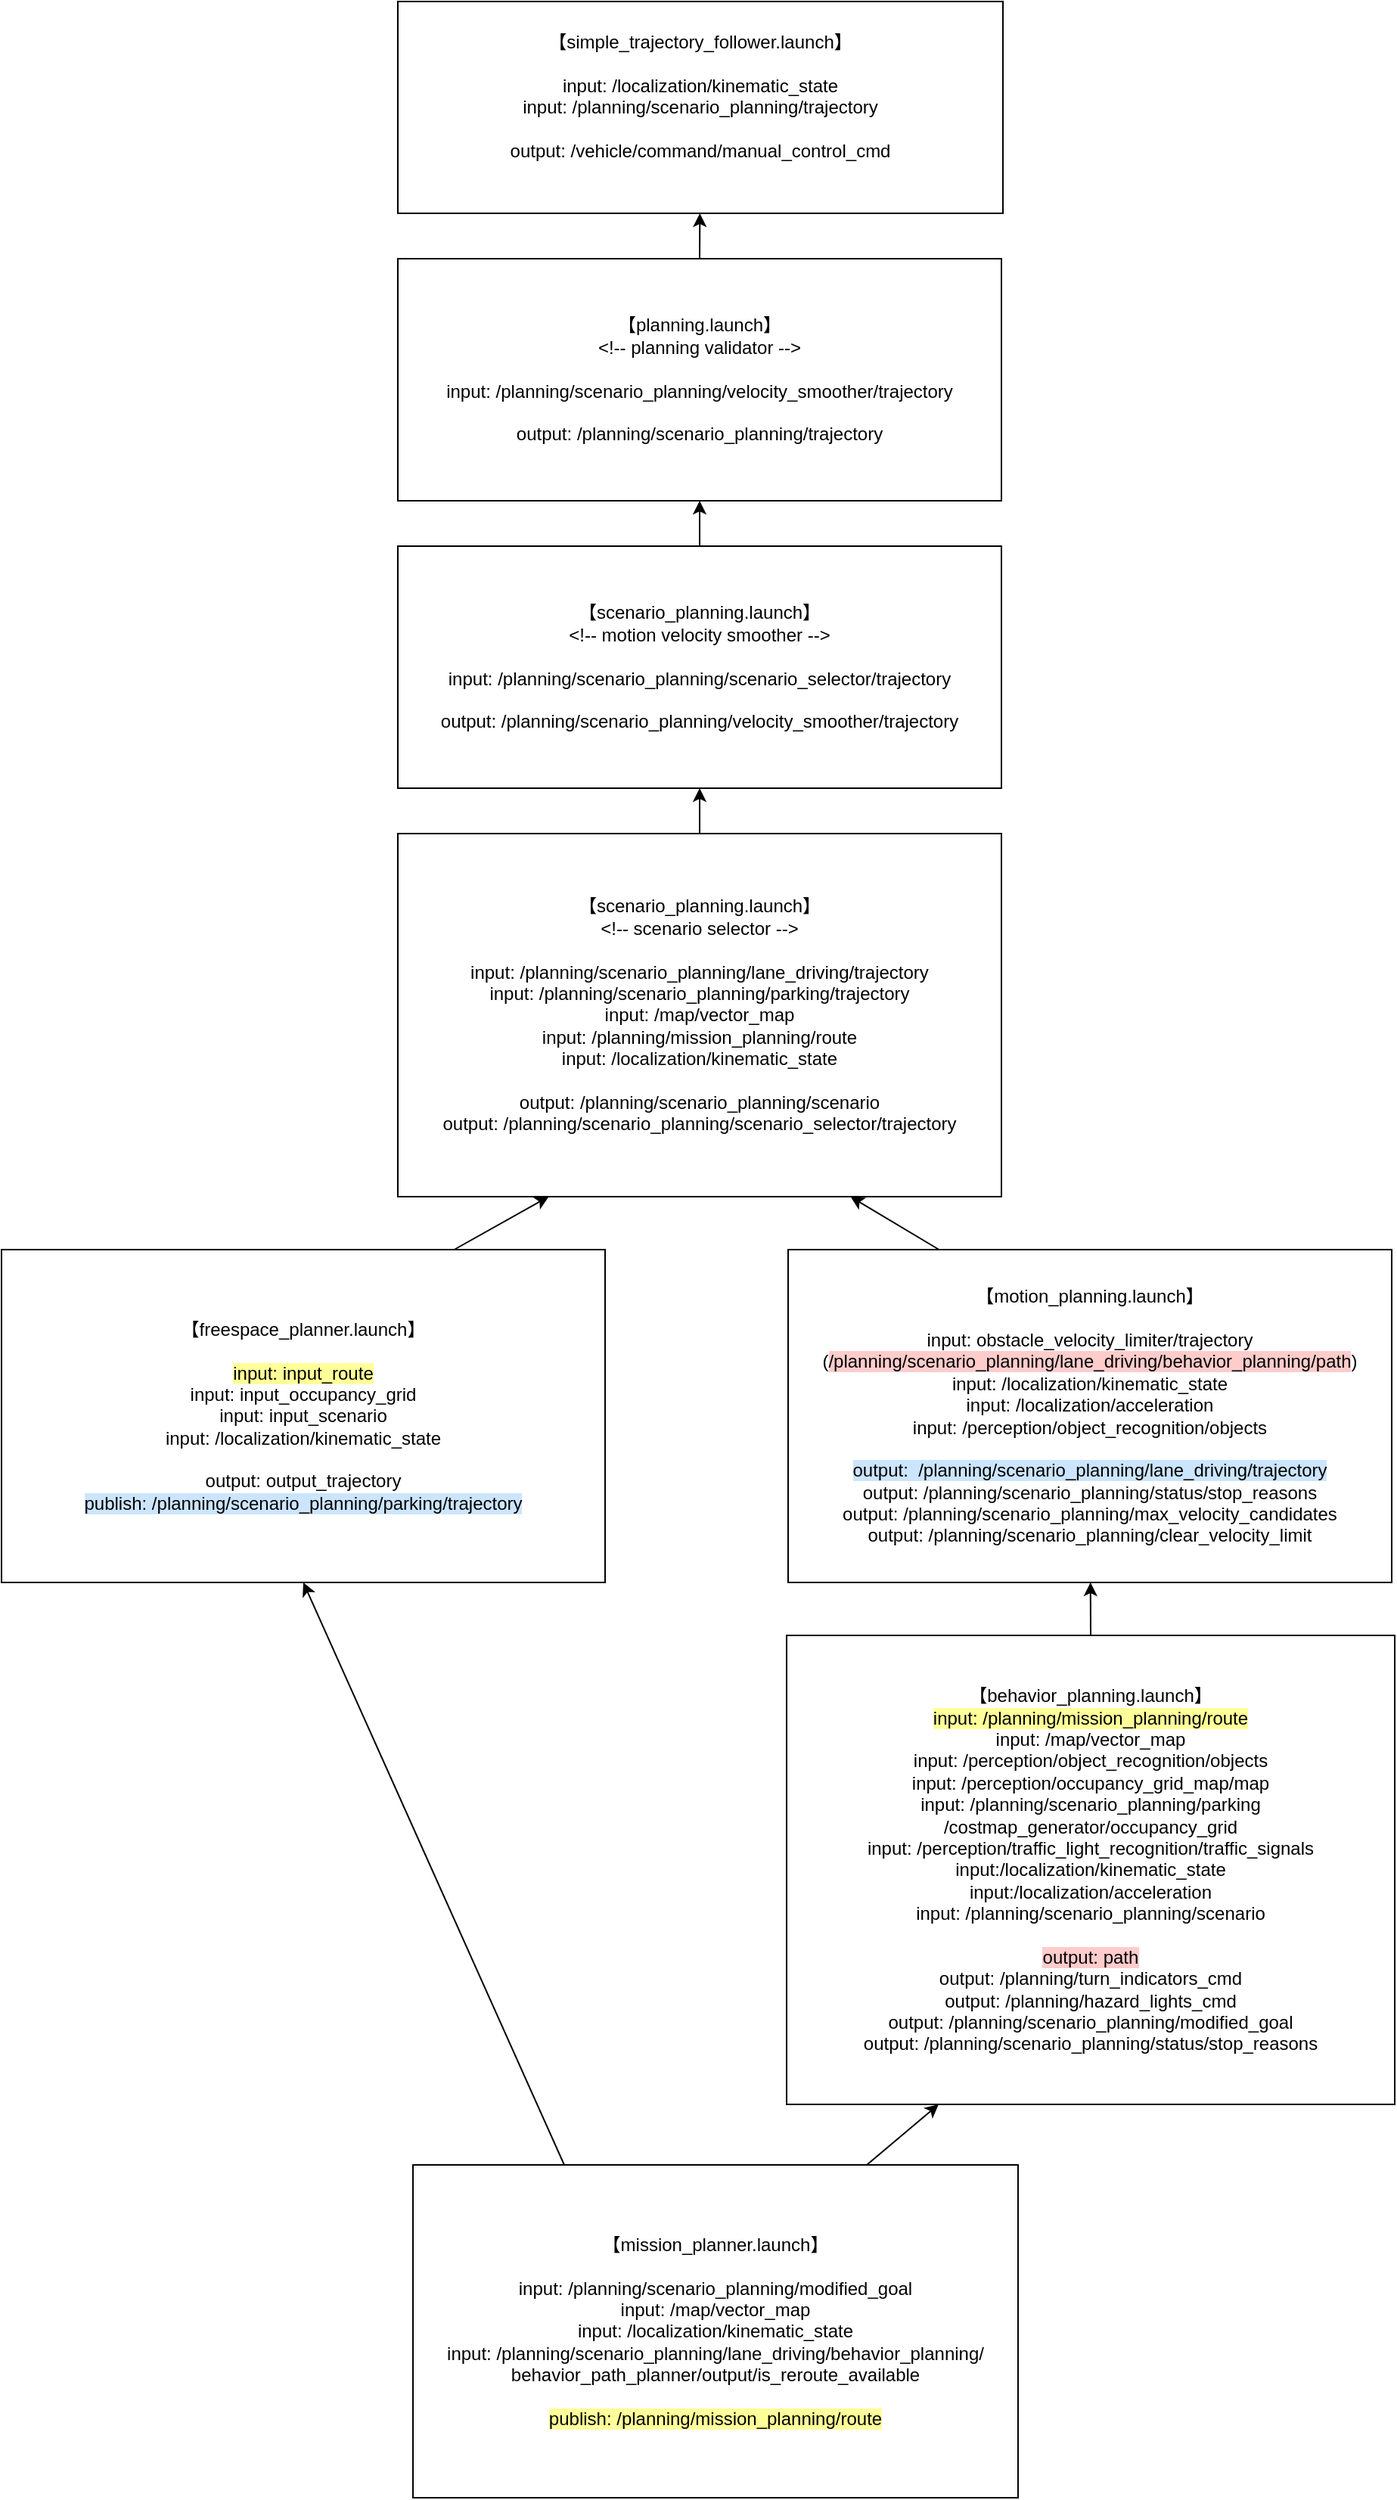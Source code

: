<mxfile version="24.8.0">
  <diagram name="第 1 页" id="Bj05R8QRVJabiGc4-4df">
    <mxGraphModel dx="1520" dy="886" grid="1" gridSize="10" guides="1" tooltips="1" connect="1" arrows="1" fold="1" page="1" pageScale="1" pageWidth="827" pageHeight="1169" math="0" shadow="0">
      <root>
        <mxCell id="0" />
        <mxCell id="1" parent="0" />
        <mxCell id="DaoDRAan5N-xbQoOhHpL-1" value="【simple_trajectory_follower.launch】&lt;div&gt;&lt;br&gt;&lt;div&gt;input: /localization/kinematic_state&lt;/div&gt;&lt;div&gt;input: /planning/scenario_planning/trajectory&lt;/div&gt;&lt;div&gt;&lt;br&gt;&lt;/div&gt;&lt;div&gt;output: /vehicle/command/manual_control_cmd&lt;/div&gt;&lt;div&gt;&lt;br&gt;&lt;/div&gt;&lt;/div&gt;" style="rounded=0;whiteSpace=wrap;html=1;" parent="1" vertex="1">
          <mxGeometry x="300" y="120" width="400" height="140" as="geometry" />
        </mxCell>
        <mxCell id="DaoDRAan5N-xbQoOhHpL-2" value="【planning.launch】&lt;div&gt;&amp;lt;!-- planning validator --&amp;gt;&lt;/div&gt;&lt;div&gt;&lt;br&gt;&lt;/div&gt;&lt;div&gt;input: /planning/scenario_planning/velocity_smoother&lt;span style=&quot;background-color: initial;&quot;&gt;/trajectory&lt;/span&gt;&lt;/div&gt;&lt;div&gt;&lt;br&gt;&lt;/div&gt;&lt;div&gt;output: /planning/scenario_planning/trajectory&lt;/div&gt;" style="rounded=0;whiteSpace=wrap;html=1;" parent="1" vertex="1">
          <mxGeometry x="300" y="290" width="399" height="160" as="geometry" />
        </mxCell>
        <mxCell id="DaoDRAan5N-xbQoOhHpL-3" value="【scenario_planning.launch】&lt;div&gt;&lt;span style=&quot;font-size: 12px;&quot;&gt;&amp;lt;!-- motion velocity smoother --&amp;gt;&lt;/span&gt;&lt;br&gt;&lt;/div&gt;&lt;div&gt;&lt;span style=&quot;font-size: 12px;&quot;&gt;&lt;br&gt;&lt;/span&gt;&lt;/div&gt;&lt;div&gt;&lt;span style=&quot;font-size: 12px;&quot;&gt;input: /planning/scenario_planning/scenario_selector/trajectory&lt;/span&gt;&lt;/div&gt;&lt;div&gt;&lt;span style=&quot;font-size: 12px;&quot;&gt;&lt;br&gt;&lt;/span&gt;&lt;/div&gt;&lt;div&gt;&lt;span style=&quot;font-size: 12px;&quot;&gt;output: /planning/scenario_planning/velocity_smoother/trajectory&lt;/span&gt;&lt;/div&gt;" style="rounded=0;whiteSpace=wrap;html=1;" parent="1" vertex="1">
          <mxGeometry x="300" y="480" width="399" height="160" as="geometry" />
        </mxCell>
        <mxCell id="DaoDRAan5N-xbQoOhHpL-4" value="【scenario_planning.launch】&lt;div&gt;&lt;span style=&quot;font-size: 12px;&quot;&gt;&amp;lt;!-- scenario selector --&amp;gt;&lt;/span&gt;&lt;br&gt;&lt;/div&gt;&lt;div&gt;&lt;span style=&quot;font-size: 12px;&quot;&gt;&lt;br&gt;&lt;/span&gt;&lt;/div&gt;&lt;div&gt;&lt;span style=&quot;font-size: 12px;&quot;&gt;input:&amp;nbsp;&lt;/span&gt;&lt;span style=&quot;background-color: initial; font-size: 12px;&quot;&gt;/planning/scenario_planning/lane_driving/trajectory&lt;/span&gt;&lt;/div&gt;&lt;div&gt;&lt;span style=&quot;background-color: initial; font-size: 12px;&quot;&gt;input:&amp;nbsp;&lt;/span&gt;&lt;span style=&quot;background-color: initial; font-size: 12px;&quot;&gt;/planning/scenario_planning/parking/trajectory&lt;/span&gt;&lt;/div&gt;&lt;div&gt;&lt;span style=&quot;background-color: initial; font-size: 12px;&quot;&gt;input:&amp;nbsp;&lt;/span&gt;&lt;span style=&quot;background-color: initial; font-size: 12px;&quot;&gt;/map/vector_map&lt;/span&gt;&lt;/div&gt;&lt;div&gt;&lt;span style=&quot;background-color: initial; font-size: 12px;&quot;&gt;input:&amp;nbsp;&lt;/span&gt;&lt;span style=&quot;background-color: initial; font-size: 12px;&quot;&gt;/planning/mission_planning/route&lt;/span&gt;&lt;/div&gt;&lt;div&gt;&lt;span style=&quot;background-color: initial; font-size: 12px;&quot;&gt;input:&amp;nbsp;&lt;/span&gt;&lt;span style=&quot;background-color: initial; font-size: 12px;&quot;&gt;/localization/kinematic_state&lt;/span&gt;&lt;/div&gt;&lt;div&gt;&lt;span style=&quot;background-color: initial; font-size: 12px;&quot;&gt;&lt;br&gt;&lt;/span&gt;&lt;/div&gt;&lt;div&gt;&lt;span style=&quot;background-color: initial; font-size: 12px;&quot;&gt;output: &lt;/span&gt;&lt;span style=&quot;background-color: initial; font-size: 12px;&quot;&gt;/planning/scenario_planning/scenario&lt;/span&gt;&lt;/div&gt;&lt;div&gt;&lt;span style=&quot;background-color: initial; font-size: 12px;&quot;&gt;output:&amp;nbsp;&lt;/span&gt;&lt;span style=&quot;background-color: initial; font-size: 12px;&quot;&gt;/planning/scenario_planning/scenario_selector/trajectory&lt;/span&gt;&lt;/div&gt;" style="rounded=0;whiteSpace=wrap;html=1;" parent="1" vertex="1">
          <mxGeometry x="300" y="670" width="399" height="240" as="geometry" />
        </mxCell>
        <mxCell id="DaoDRAan5N-xbQoOhHpL-5" value="【mission_planner.launch】&lt;div&gt;&lt;br&gt;&lt;/div&gt;&lt;div&gt;input: /planning/scenario_planning/modified_goal&lt;/div&gt;&lt;div&gt;&lt;span style=&quot;background-color: rgb(255, 255, 255);&quot;&gt;input: /map/vector_map&lt;/span&gt;&lt;/div&gt;&lt;div&gt;input: /localization/kinematic_state&lt;/div&gt;&lt;div&gt;input:&amp;nbsp;/planning/scenario_planning/lane_driving/behavior_planning/&lt;br&gt;behavior_path_planner/output/is_reroute_available&lt;/div&gt;&lt;div&gt;&lt;br&gt;&lt;/div&gt;&lt;div&gt;&lt;span style=&quot;background-color: rgb(255, 255, 153);&quot;&gt;publish: /planning/mission_planning/route&lt;/span&gt;&lt;/div&gt;" style="rounded=0;whiteSpace=wrap;html=1;" parent="1" vertex="1">
          <mxGeometry x="310" y="1550" width="400" height="220" as="geometry" />
        </mxCell>
        <mxCell id="DaoDRAan5N-xbQoOhHpL-6" value="【freespace_planner.launch】&lt;div&gt;&lt;br&gt;&lt;div&gt;&lt;span style=&quot;background-color: rgb(255, 255, 153);&quot;&gt;input: input_route&lt;/span&gt;&lt;/div&gt;&lt;div&gt;input: input_occupancy_grid&lt;/div&gt;&lt;div&gt;input: input_scenario&lt;/div&gt;&lt;div&gt;input: /localization/kinematic_state&lt;/div&gt;&lt;div&gt;&lt;br&gt;&lt;/div&gt;&lt;div&gt;output: output_trajectory&lt;/div&gt;&lt;/div&gt;&lt;div&gt;&lt;span style=&quot;background-color: rgb(204, 229, 255);&quot;&gt;publish: /planning/scenario_planning/parking/trajectory&lt;/span&gt;&lt;/div&gt;" style="rounded=0;whiteSpace=wrap;html=1;" parent="1" vertex="1">
          <mxGeometry x="38" y="945" width="399" height="220" as="geometry" />
        </mxCell>
        <mxCell id="DaoDRAan5N-xbQoOhHpL-7" value="【motion_planning.launch】&lt;div&gt;&lt;br&gt;&lt;div&gt;input: obstacle_velocity_limiter/trajectory&lt;/div&gt;&lt;div&gt;(&lt;span style=&quot;background-color: rgb(255, 204, 204);&quot;&gt;/planning/scenario_planning/lane_driving/behavior_planning/path&lt;/span&gt;)&lt;/div&gt;&lt;div&gt;input: /localization/kinematic_state&lt;/div&gt;&lt;div&gt;input: /localization/acceleration&lt;/div&gt;&lt;div&gt;input: /perception/object_recognition/objects&lt;/div&gt;&lt;div&gt;&lt;br&gt;&lt;/div&gt;&lt;div&gt;&lt;span style=&quot;background-color: rgb(204, 229, 255);&quot;&gt;output:&amp;nbsp; /planning/scenario_planning/lane_driving/trajectory&lt;/span&gt;&lt;/div&gt;&lt;/div&gt;&lt;div&gt;output:&amp;nbsp;/planning/scenario_planning/status/stop_reasons&lt;/div&gt;&lt;div&gt;output:&amp;nbsp;/planning/scenario_planning/max_velocity_candidates&lt;/div&gt;&lt;div&gt;output:&amp;nbsp;/planning/scenario_planning/clear_velocity_limit&lt;/div&gt;" style="rounded=0;whiteSpace=wrap;html=1;" parent="1" vertex="1">
          <mxGeometry x="558" y="945" width="399" height="220" as="geometry" />
        </mxCell>
        <mxCell id="wsuHxp2bKw_w7uOm45Yj-1" value="【behavior_planning.launch】&lt;div&gt;&lt;span style=&quot;background-color: rgb(255, 255, 153);&quot;&gt;input:&amp;nbsp;/planning/mission_planning/route&lt;/span&gt;&lt;/div&gt;&lt;div&gt;input:&amp;nbsp;/map/vector_map&lt;/div&gt;&lt;div&gt;input:&amp;nbsp;/perception/object_recognition/objects&lt;/div&gt;&lt;div&gt;input:&amp;nbsp;/perception/occupancy_grid_map/map&lt;/div&gt;&lt;div&gt;input:&amp;nbsp;/planning/scenario_planning/parking&lt;/div&gt;&lt;div&gt;/costmap_generator/occupancy_grid&lt;/div&gt;&lt;div&gt;input:&amp;nbsp;/perception/traffic_light_recognition/traffic_signals&lt;/div&gt;&lt;div&gt;input:/localization/kinematic_state&lt;/div&gt;&lt;div&gt;input:/localization/acceleration&lt;/div&gt;&lt;div&gt;input:&amp;nbsp;/planning/scenario_planning/scenario&lt;/div&gt;&lt;div&gt;&lt;br&gt;&lt;/div&gt;&lt;div&gt;&lt;span style=&quot;background-color: rgb(255, 204, 204);&quot;&gt;output: path&lt;/span&gt;&lt;/div&gt;&lt;div&gt;output:&amp;nbsp;/planning/turn_indicators_cmd&lt;/div&gt;&lt;div&gt;output:&amp;nbsp;/planning/hazard_lights_cmd&lt;/div&gt;&lt;div&gt;output:&amp;nbsp;/planning/scenario_planning/modified_goal&lt;/div&gt;&lt;div&gt;output:&amp;nbsp;/planning/scenario_planning/status/stop_reasons&lt;/div&gt;" style="rounded=0;whiteSpace=wrap;html=1;" vertex="1" parent="1">
          <mxGeometry x="557" y="1200" width="402" height="310" as="geometry" />
        </mxCell>
        <mxCell id="wsuHxp2bKw_w7uOm45Yj-2" value="" style="endArrow=classic;html=1;rounded=0;entryX=0.25;entryY=1;entryDx=0;entryDy=0;exitX=0.75;exitY=0;exitDx=0;exitDy=0;" edge="1" parent="1" source="DaoDRAan5N-xbQoOhHpL-5" target="wsuHxp2bKw_w7uOm45Yj-1">
          <mxGeometry width="50" height="50" relative="1" as="geometry">
            <mxPoint x="600" y="1550" as="sourcePoint" />
            <mxPoint x="650" y="1500" as="targetPoint" />
          </mxGeometry>
        </mxCell>
        <mxCell id="wsuHxp2bKw_w7uOm45Yj-3" value="" style="endArrow=classic;html=1;rounded=0;exitX=0.5;exitY=0;exitDx=0;exitDy=0;" edge="1" parent="1" source="wsuHxp2bKw_w7uOm45Yj-1" target="DaoDRAan5N-xbQoOhHpL-7">
          <mxGeometry width="50" height="50" relative="1" as="geometry">
            <mxPoint x="360" y="1330" as="sourcePoint" />
            <mxPoint x="410" y="1280" as="targetPoint" />
          </mxGeometry>
        </mxCell>
        <mxCell id="wsuHxp2bKw_w7uOm45Yj-4" value="" style="endArrow=classic;html=1;rounded=0;exitX=0.75;exitY=0;exitDx=0;exitDy=0;entryX=0.25;entryY=1;entryDx=0;entryDy=0;" edge="1" parent="1" source="DaoDRAan5N-xbQoOhHpL-6" target="DaoDRAan5N-xbQoOhHpL-4">
          <mxGeometry width="50" height="50" relative="1" as="geometry">
            <mxPoint x="460" y="1090" as="sourcePoint" />
            <mxPoint x="510" y="1040" as="targetPoint" />
          </mxGeometry>
        </mxCell>
        <mxCell id="wsuHxp2bKw_w7uOm45Yj-5" value="" style="endArrow=classic;html=1;rounded=0;exitX=0.25;exitY=0;exitDx=0;exitDy=0;entryX=0.75;entryY=1;entryDx=0;entryDy=0;" edge="1" parent="1" source="DaoDRAan5N-xbQoOhHpL-7" target="DaoDRAan5N-xbQoOhHpL-4">
          <mxGeometry width="50" height="50" relative="1" as="geometry">
            <mxPoint x="500" y="1000" as="sourcePoint" />
            <mxPoint x="550" y="950" as="targetPoint" />
          </mxGeometry>
        </mxCell>
        <mxCell id="wsuHxp2bKw_w7uOm45Yj-6" value="" style="endArrow=classic;html=1;rounded=0;exitX=0.5;exitY=0;exitDx=0;exitDy=0;" edge="1" parent="1" source="DaoDRAan5N-xbQoOhHpL-4" target="DaoDRAan5N-xbQoOhHpL-3">
          <mxGeometry width="50" height="50" relative="1" as="geometry">
            <mxPoint x="220" y="670" as="sourcePoint" />
            <mxPoint x="270" y="620" as="targetPoint" />
          </mxGeometry>
        </mxCell>
        <mxCell id="wsuHxp2bKw_w7uOm45Yj-7" value="" style="endArrow=classic;html=1;rounded=0;exitX=0.5;exitY=0;exitDx=0;exitDy=0;entryX=0.5;entryY=1;entryDx=0;entryDy=0;" edge="1" parent="1" source="DaoDRAan5N-xbQoOhHpL-3" target="DaoDRAan5N-xbQoOhHpL-2">
          <mxGeometry width="50" height="50" relative="1" as="geometry">
            <mxPoint x="140" y="470" as="sourcePoint" />
            <mxPoint x="190" y="420" as="targetPoint" />
          </mxGeometry>
        </mxCell>
        <mxCell id="wsuHxp2bKw_w7uOm45Yj-8" value="" style="endArrow=classic;html=1;rounded=0;exitX=0.5;exitY=0;exitDx=0;exitDy=0;" edge="1" parent="1" source="DaoDRAan5N-xbQoOhHpL-2" target="DaoDRAan5N-xbQoOhHpL-1">
          <mxGeometry width="50" height="50" relative="1" as="geometry">
            <mxPoint x="130" y="230" as="sourcePoint" />
            <mxPoint x="180" y="180" as="targetPoint" />
          </mxGeometry>
        </mxCell>
        <mxCell id="wsuHxp2bKw_w7uOm45Yj-9" value="" style="endArrow=classic;html=1;rounded=0;exitX=0.25;exitY=0;exitDx=0;exitDy=0;entryX=0.5;entryY=1;entryDx=0;entryDy=0;" edge="1" parent="1" source="DaoDRAan5N-xbQoOhHpL-5" target="DaoDRAan5N-xbQoOhHpL-6">
          <mxGeometry width="50" height="50" relative="1" as="geometry">
            <mxPoint x="300" y="1460" as="sourcePoint" />
            <mxPoint x="350" y="1410" as="targetPoint" />
          </mxGeometry>
        </mxCell>
      </root>
    </mxGraphModel>
  </diagram>
</mxfile>
